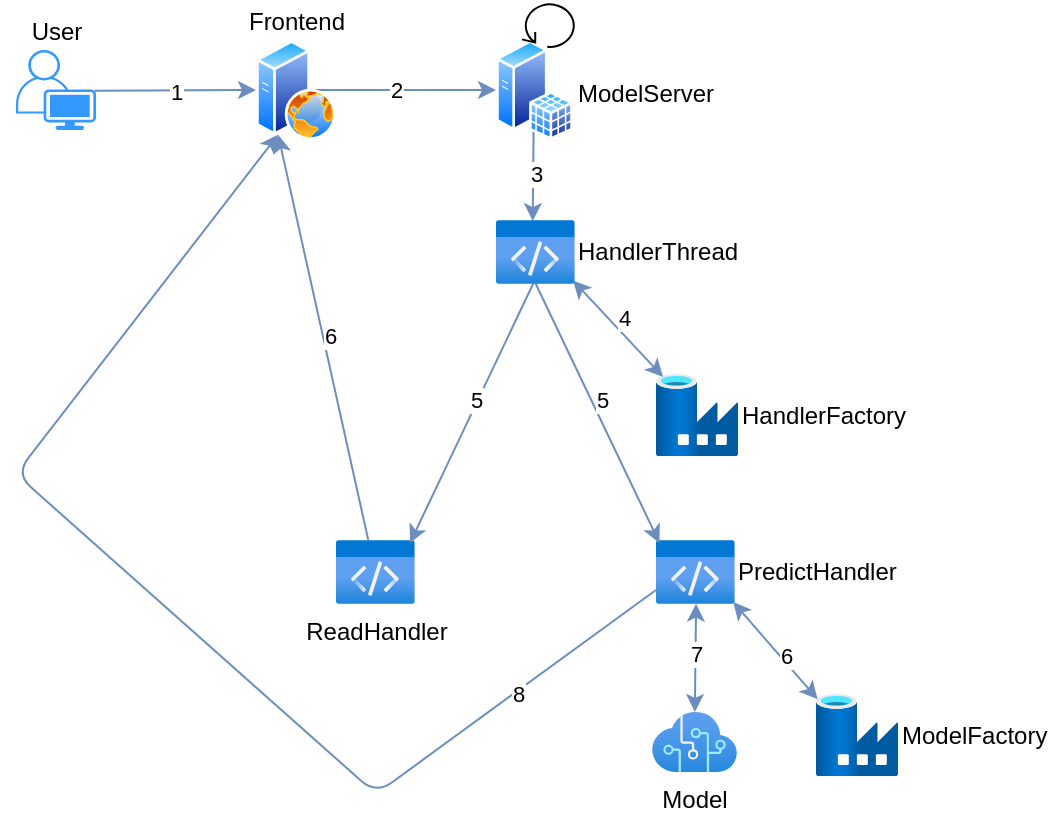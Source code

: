 <mxfile version="13.10.1" type="device"><diagram id="sUhv5ECTc6RGL678H-2e" name="Page-1"><mxGraphModel dx="1483" dy="821" grid="1" gridSize="10" guides="1" tooltips="1" connect="1" arrows="1" fold="1" page="1" pageScale="1" pageWidth="850" pageHeight="1100" math="0" shadow="0"><root><mxCell id="0"/><mxCell id="1" parent="0"/><mxCell id="rK2GqnaRdb8JDLSKWWaW-28" value="PredictHandler" style="aspect=fixed;html=1;points=[];align=left;image;fontSize=12;image=img/lib/azure2/general/Code.svg;fillColor=#3399FF;labelPosition=right;verticalLabelPosition=middle;verticalAlign=middle;" vertex="1" parent="1"><mxGeometry x="440" y="403" width="39.38" height="32" as="geometry"/></mxCell><mxCell id="rK2GqnaRdb8JDLSKWWaW-23" value="ReadHandler" style="aspect=fixed;html=1;points=[];align=center;image;fontSize=12;image=img/lib/azure2/general/Code.svg;fillColor=#3399FF;labelPosition=center;verticalLabelPosition=bottom;verticalAlign=top;" vertex="1" parent="1"><mxGeometry x="280" y="403" width="39.38" height="32" as="geometry"/></mxCell><mxCell id="rK2GqnaRdb8JDLSKWWaW-18" value="HandlerFactory" style="aspect=fixed;html=1;points=[];align=left;image;fontSize=12;image=img/lib/azure2/databases/Data_Factory.svg;fillColor=#3399FF;labelPosition=right;verticalLabelPosition=middle;verticalAlign=middle;" vertex="1" parent="1"><mxGeometry x="440" y="320" width="41" height="41" as="geometry"/></mxCell><mxCell id="rK2GqnaRdb8JDLSKWWaW-11" value="" style="endArrow=classic;html=1;fillColor=#dae8fc;strokeColor=#6c8ebf;entryX=0.466;entryY=0.016;entryDx=0;entryDy=0;entryPerimeter=0;exitX=0.5;exitY=0;exitDx=0;exitDy=0;" edge="1" parent="1" source="rK2GqnaRdb8JDLSKWWaW-4" target="rK2GqnaRdb8JDLSKWWaW-10"><mxGeometry width="50" height="50" relative="1" as="geometry"><mxPoint x="240" y="230" as="sourcePoint"/><mxPoint x="360.0" y="230" as="targetPoint"/></mxGeometry></mxCell><mxCell id="rK2GqnaRdb8JDLSKWWaW-12" value="3" style="edgeLabel;html=1;align=center;verticalAlign=middle;resizable=0;points=[];" vertex="1" connectable="0" parent="rK2GqnaRdb8JDLSKWWaW-11"><mxGeometry x="0.216" relative="1" as="geometry"><mxPoint x="0.55" y="11.8" as="offset"/></mxGeometry></mxCell><mxCell id="rK2GqnaRdb8JDLSKWWaW-7" value="" style="endArrow=classic;html=1;fillColor=#dae8fc;strokeColor=#6c8ebf;entryX=0;entryY=0.5;entryDx=0;entryDy=0;exitX=0;exitY=0.5;exitDx=0;exitDy=0;" edge="1" parent="1" source="rK2GqnaRdb8JDLSKWWaW-2" target="rK2GqnaRdb8JDLSKWWaW-4"><mxGeometry width="50" height="50" relative="1" as="geometry"><mxPoint x="159.2" y="179.4" as="sourcePoint"/><mxPoint x="240.001" y="178.274" as="targetPoint"/></mxGeometry></mxCell><mxCell id="rK2GqnaRdb8JDLSKWWaW-8" value="2" style="edgeLabel;html=1;align=center;verticalAlign=middle;resizable=0;points=[];" vertex="1" connectable="0" parent="rK2GqnaRdb8JDLSKWWaW-7"><mxGeometry x="0.216" relative="1" as="geometry"><mxPoint x="-2.97" as="offset"/></mxGeometry></mxCell><mxCell id="rK2GqnaRdb8JDLSKWWaW-1" value="User" style="points=[[0.35,0,0],[0.98,0.51,0],[1,0.71,0],[0.67,1,0],[0,0.795,0],[0,0.65,0]];verticalLabelPosition=top;html=1;verticalAlign=bottom;aspect=fixed;align=center;pointerEvents=1;shape=mxgraph.cisco19.user;strokeColor=none;fillColor=#3399FF;labelPosition=center;" vertex="1" parent="1"><mxGeometry x="120" y="158" width="40" height="40" as="geometry"/></mxCell><mxCell id="rK2GqnaRdb8JDLSKWWaW-2" value="Frontend" style="aspect=fixed;perimeter=ellipsePerimeter;html=1;align=center;shadow=0;dashed=0;spacingTop=3;image;image=img/lib/active_directory/web_server.svg;labelPosition=center;verticalLabelPosition=top;verticalAlign=bottom;" vertex="1" parent="1"><mxGeometry x="240" y="153" width="40" height="50" as="geometry"/></mxCell><mxCell id="rK2GqnaRdb8JDLSKWWaW-4" value="ModelServer" style="aspect=fixed;perimeter=ellipsePerimeter;html=1;align=left;shadow=0;dashed=0;spacingTop=3;image;image=img/lib/active_directory/sql_server.svg;fillColor=#3399FF;labelPosition=right;verticalLabelPosition=middle;verticalAlign=middle;" vertex="1" parent="1"><mxGeometry x="360" y="153" width="38.5" height="50" as="geometry"/></mxCell><mxCell id="rK2GqnaRdb8JDLSKWWaW-5" value="" style="endArrow=classic;html=1;exitX=0.98;exitY=0.51;exitDx=0;exitDy=0;exitPerimeter=0;fillColor=#dae8fc;strokeColor=#6c8ebf;" edge="1" parent="1" source="rK2GqnaRdb8JDLSKWWaW-1" target="rK2GqnaRdb8JDLSKWWaW-2"><mxGeometry width="50" height="50" relative="1" as="geometry"><mxPoint x="230" y="340" as="sourcePoint"/><mxPoint x="280" y="290" as="targetPoint"/></mxGeometry></mxCell><mxCell id="rK2GqnaRdb8JDLSKWWaW-6" value="1" style="edgeLabel;html=1;align=center;verticalAlign=middle;resizable=0;points=[];" vertex="1" connectable="0" parent="rK2GqnaRdb8JDLSKWWaW-5"><mxGeometry x="0.216" relative="1" as="geometry"><mxPoint x="-8.36" y="0.28" as="offset"/></mxGeometry></mxCell><mxCell id="rK2GqnaRdb8JDLSKWWaW-13" value="" style="shape=mxgraph.bpmn.loop;html=1;outlineConnect=0;fillColor=#3399FF;" vertex="1" parent="1"><mxGeometry x="373" y="134" width="27" height="23" as="geometry"/></mxCell><mxCell id="rK2GqnaRdb8JDLSKWWaW-16" value="" style="endArrow=classic;html=1;fillColor=#dae8fc;strokeColor=#6c8ebf;entryX=0.087;entryY=0.036;entryDx=0;entryDy=0;entryPerimeter=0;exitX=0.978;exitY=0.947;exitDx=0;exitDy=0;exitPerimeter=0;startArrow=classic;startFill=1;" edge="1" parent="1" source="rK2GqnaRdb8JDLSKWWaW-10" target="rK2GqnaRdb8JDLSKWWaW-18"><mxGeometry width="50" height="50" relative="1" as="geometry"><mxPoint x="400" y="273" as="sourcePoint"/><mxPoint x="450" y="310" as="targetPoint"/></mxGeometry></mxCell><mxCell id="rK2GqnaRdb8JDLSKWWaW-17" value="4" style="edgeLabel;html=1;align=center;verticalAlign=middle;resizable=0;points=[];" vertex="1" connectable="0" parent="rK2GqnaRdb8JDLSKWWaW-16"><mxGeometry x="0.216" relative="1" as="geometry"><mxPoint x="-1.7" y="-10.8" as="offset"/></mxGeometry></mxCell><mxCell id="rK2GqnaRdb8JDLSKWWaW-20" value="" style="endArrow=classic;html=1;fillColor=#dae8fc;strokeColor=#6c8ebf;exitX=0.482;exitY=0.969;exitDx=0;exitDy=0;exitPerimeter=0;entryX=0.94;entryY=0.045;entryDx=0;entryDy=0;entryPerimeter=0;" edge="1" parent="1" source="rK2GqnaRdb8JDLSKWWaW-10" target="rK2GqnaRdb8JDLSKWWaW-23"><mxGeometry width="50" height="50" relative="1" as="geometry"><mxPoint x="356.724" y="330.004" as="sourcePoint"/><mxPoint x="320" y="400" as="targetPoint"/></mxGeometry></mxCell><mxCell id="rK2GqnaRdb8JDLSKWWaW-21" value="5" style="edgeLabel;html=1;align=center;verticalAlign=middle;resizable=0;points=[];" vertex="1" connectable="0" parent="rK2GqnaRdb8JDLSKWWaW-20"><mxGeometry x="0.216" relative="1" as="geometry"><mxPoint x="8.16" y="-20.84" as="offset"/></mxGeometry></mxCell><mxCell id="rK2GqnaRdb8JDLSKWWaW-24" value="" style="endArrow=classic;html=1;fillColor=#dae8fc;strokeColor=#6c8ebf;entryX=0.25;entryY=1;entryDx=0;entryDy=0;" edge="1" parent="1" source="rK2GqnaRdb8JDLSKWWaW-23" target="rK2GqnaRdb8JDLSKWWaW-2"><mxGeometry width="50" height="50" relative="1" as="geometry"><mxPoint x="375.831" y="274.328" as="sourcePoint"/><mxPoint x="320" y="400.0" as="targetPoint"/></mxGeometry></mxCell><mxCell id="rK2GqnaRdb8JDLSKWWaW-25" value="6" style="edgeLabel;html=1;align=center;verticalAlign=middle;resizable=0;points=[];" vertex="1" connectable="0" parent="rK2GqnaRdb8JDLSKWWaW-24"><mxGeometry x="0.216" relative="1" as="geometry"><mxPoint x="8.16" y="21.12" as="offset"/></mxGeometry></mxCell><mxCell id="rK2GqnaRdb8JDLSKWWaW-26" value="" style="endArrow=classic;html=1;fillColor=#dae8fc;strokeColor=#6c8ebf;exitX=0.501;exitY=0.988;exitDx=0;exitDy=0;exitPerimeter=0;entryX=0.044;entryY=0.045;entryDx=0;entryDy=0;entryPerimeter=0;" edge="1" parent="1" source="rK2GqnaRdb8JDLSKWWaW-10" target="rK2GqnaRdb8JDLSKWWaW-28"><mxGeometry width="50" height="50" relative="1" as="geometry"><mxPoint x="375.831" y="274.328" as="sourcePoint"/><mxPoint x="442" y="400" as="targetPoint"/></mxGeometry></mxCell><mxCell id="rK2GqnaRdb8JDLSKWWaW-27" value="5" style="edgeLabel;html=1;align=center;verticalAlign=middle;resizable=0;points=[];" vertex="1" connectable="0" parent="rK2GqnaRdb8JDLSKWWaW-26"><mxGeometry x="0.216" relative="1" as="geometry"><mxPoint x="-4.86" y="-20.84" as="offset"/></mxGeometry></mxCell><mxCell id="rK2GqnaRdb8JDLSKWWaW-10" value="HandlerThread" style="aspect=fixed;html=1;points=[];align=left;image;fontSize=12;image=img/lib/azure2/general/Code.svg;fillColor=#3399FF;labelPosition=right;verticalLabelPosition=middle;verticalAlign=middle;" vertex="1" parent="1"><mxGeometry x="360" y="243" width="39.38" height="32" as="geometry"/></mxCell><mxCell id="rK2GqnaRdb8JDLSKWWaW-29" value="ModelFactory" style="aspect=fixed;html=1;points=[];align=left;image;fontSize=12;image=img/lib/azure2/databases/Data_Factory.svg;fillColor=#3399FF;labelPosition=right;verticalLabelPosition=middle;verticalAlign=middle;" vertex="1" parent="1"><mxGeometry x="520" y="480" width="41" height="41" as="geometry"/></mxCell><mxCell id="rK2GqnaRdb8JDLSKWWaW-30" value="" style="endArrow=classic;html=1;fillColor=#dae8fc;strokeColor=#6c8ebf;entryX=0.02;entryY=0.065;entryDx=0;entryDy=0;entryPerimeter=0;exitX=0.98;exitY=0.969;exitDx=0;exitDy=0;exitPerimeter=0;startArrow=classic;startFill=1;" edge="1" parent="1" source="rK2GqnaRdb8JDLSKWWaW-28" target="rK2GqnaRdb8JDLSKWWaW-29"><mxGeometry width="50" height="50" relative="1" as="geometry"><mxPoint x="460" y="434" as="sourcePoint"/><mxPoint x="422.003" y="529.82" as="targetPoint"/></mxGeometry></mxCell><mxCell id="rK2GqnaRdb8JDLSKWWaW-31" value="6" style="edgeLabel;html=1;align=center;verticalAlign=middle;resizable=0;points=[];" vertex="1" connectable="0" parent="rK2GqnaRdb8JDLSKWWaW-30"><mxGeometry x="0.216" relative="1" as="geometry"><mxPoint x="0.14" y="-3.18" as="offset"/></mxGeometry></mxCell><mxCell id="rK2GqnaRdb8JDLSKWWaW-33" value="" style="endArrow=classic;html=1;fillColor=#dae8fc;strokeColor=#6c8ebf;entryX=0.25;entryY=1;entryDx=0;entryDy=0;exitX=0;exitY=0.781;exitDx=0;exitDy=0;exitPerimeter=0;" edge="1" parent="1" source="rK2GqnaRdb8JDLSKWWaW-28"><mxGeometry width="50" height="50" relative="1" as="geometry"><mxPoint x="296.131" y="403" as="sourcePoint"/><mxPoint x="251.056" y="200.361" as="targetPoint"/><Array as="points"><mxPoint x="300" y="530"/><mxPoint x="120" y="370"/></Array></mxGeometry></mxCell><mxCell id="rK2GqnaRdb8JDLSKWWaW-34" value="8" style="edgeLabel;html=1;align=center;verticalAlign=middle;resizable=0;points=[];" vertex="1" connectable="0" parent="rK2GqnaRdb8JDLSKWWaW-33"><mxGeometry x="0.216" relative="1" as="geometry"><mxPoint x="226.31" y="88.94" as="offset"/></mxGeometry></mxCell><mxCell id="rK2GqnaRdb8JDLSKWWaW-36" value="Model" style="aspect=fixed;html=1;points=[];align=center;image;fontSize=12;image=img/lib/azure2/ai_machine_learning/Cognitive_Services.svg;fillColor=#3399FF;" vertex="1" parent="1"><mxGeometry x="438" y="489" width="42.5" height="30" as="geometry"/></mxCell><mxCell id="rK2GqnaRdb8JDLSKWWaW-39" value="" style="endArrow=classic;html=1;fillColor=#dae8fc;strokeColor=#6c8ebf;exitX=0.509;exitY=0.995;exitDx=0;exitDy=0;exitPerimeter=0;startArrow=classic;startFill=1;" edge="1" parent="1" source="rK2GqnaRdb8JDLSKWWaW-28" target="rK2GqnaRdb8JDLSKWWaW-36"><mxGeometry width="50" height="50" relative="1" as="geometry"><mxPoint x="478.592" y="434.008" as="sourcePoint"/><mxPoint x="520.82" y="482.665" as="targetPoint"/></mxGeometry></mxCell><mxCell id="rK2GqnaRdb8JDLSKWWaW-40" value="7" style="edgeLabel;html=1;align=center;verticalAlign=middle;resizable=0;points=[];" vertex="1" connectable="0" parent="rK2GqnaRdb8JDLSKWWaW-39"><mxGeometry x="0.216" relative="1" as="geometry"><mxPoint x="0.02" y="-7.74" as="offset"/></mxGeometry></mxCell></root></mxGraphModel></diagram></mxfile>